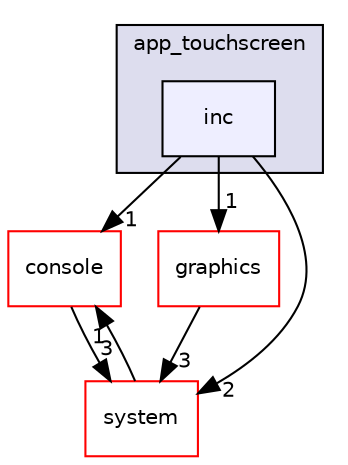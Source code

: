 digraph "inc" {
  compound=true
  node [ fontsize="10", fontname="Helvetica"];
  edge [ labelfontsize="10", labelfontname="Helvetica"];
  subgraph clusterdir_eb06aec56655cae8cce2063625c32c5b {
    graph [ bgcolor="#ddddee", pencolor="black", label="app_touchscreen" fontname="Helvetica", fontsize="10", URL="dir_eb06aec56655cae8cce2063625c32c5b.html"]
  dir_c3740cd0d06003854c35ebefa5aba25e [shape=box, label="inc", style="filled", fillcolor="#eeeeff", pencolor="black", URL="dir_c3740cd0d06003854c35ebefa5aba25e.html"];
  }
  dir_41a4f755a1e521e6a5e6f7f91ca685aa [shape=box label="console" fillcolor="white" style="filled" color="red" URL="dir_41a4f755a1e521e6a5e6f7f91ca685aa.html"];
  dir_f238a31a812eb6f7705c4e2a52d5e744 [shape=box label="graphics" fillcolor="white" style="filled" color="red" URL="dir_f238a31a812eb6f7705c4e2a52d5e744.html"];
  dir_911aa23d539fd7870138add75e49b79e [shape=box label="system" fillcolor="white" style="filled" color="red" URL="dir_911aa23d539fd7870138add75e49b79e.html"];
  dir_41a4f755a1e521e6a5e6f7f91ca685aa->dir_911aa23d539fd7870138add75e49b79e [headlabel="3", labeldistance=1.5 headhref="dir_000017_000003.html"];
  dir_f238a31a812eb6f7705c4e2a52d5e744->dir_911aa23d539fd7870138add75e49b79e [headlabel="3", labeldistance=1.5 headhref="dir_000041_000003.html"];
  dir_c3740cd0d06003854c35ebefa5aba25e->dir_41a4f755a1e521e6a5e6f7f91ca685aa [headlabel="1", labeldistance=1.5 headhref="dir_000034_000017.html"];
  dir_c3740cd0d06003854c35ebefa5aba25e->dir_f238a31a812eb6f7705c4e2a52d5e744 [headlabel="1", labeldistance=1.5 headhref="dir_000034_000041.html"];
  dir_c3740cd0d06003854c35ebefa5aba25e->dir_911aa23d539fd7870138add75e49b79e [headlabel="2", labeldistance=1.5 headhref="dir_000034_000003.html"];
  dir_911aa23d539fd7870138add75e49b79e->dir_41a4f755a1e521e6a5e6f7f91ca685aa [headlabel="1", labeldistance=1.5 headhref="dir_000003_000017.html"];
}
